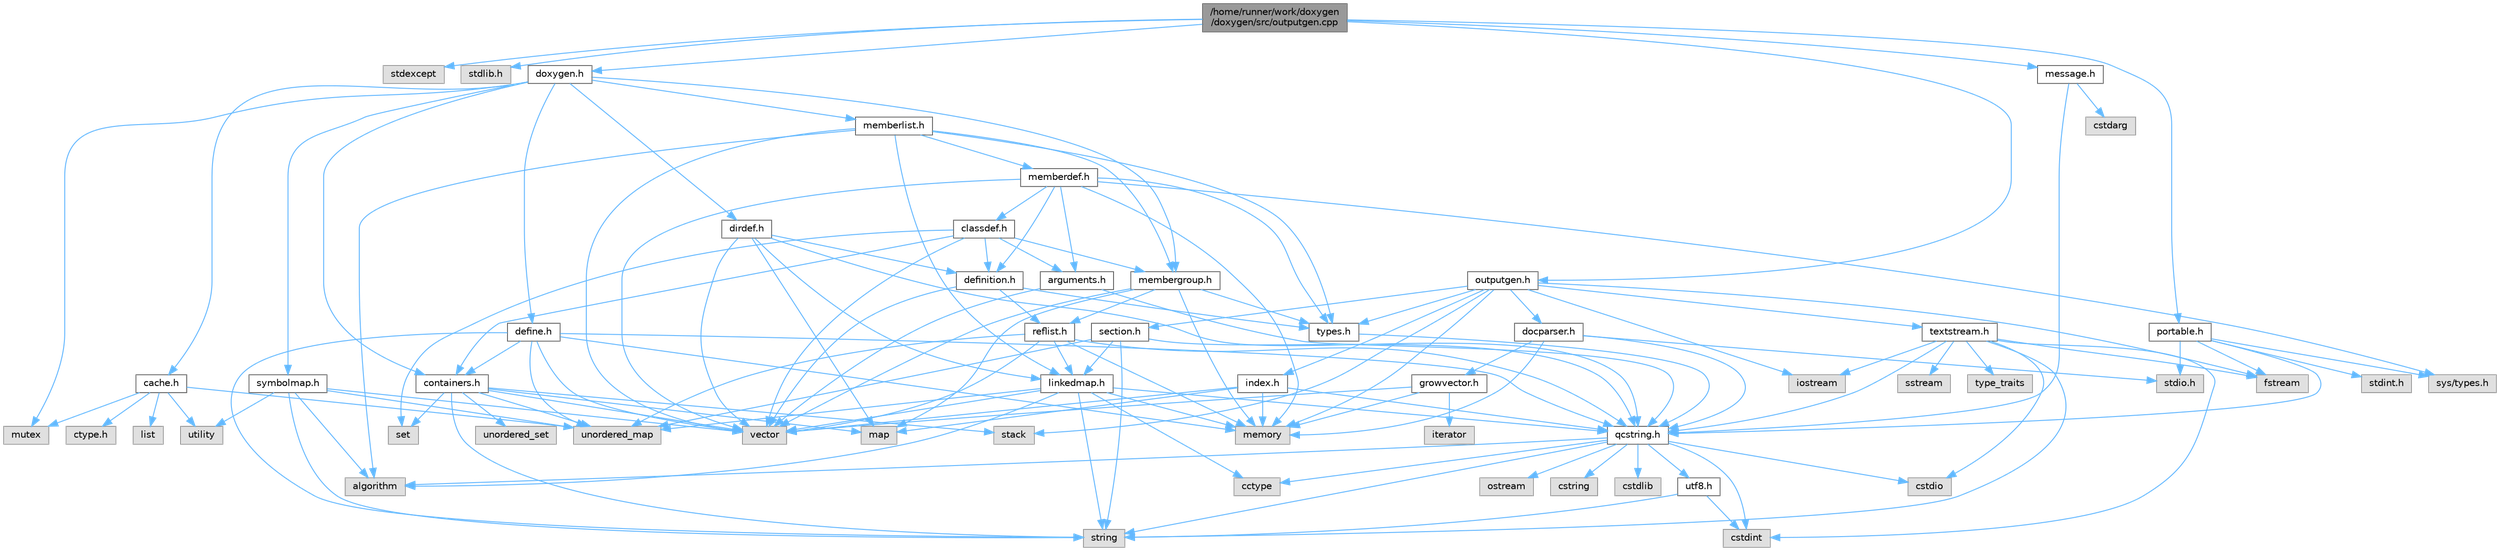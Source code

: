 digraph "/home/runner/work/doxygen/doxygen/src/outputgen.cpp"
{
 // INTERACTIVE_SVG=YES
 // LATEX_PDF_SIZE
  bgcolor="transparent";
  edge [fontname=Helvetica,fontsize=10,labelfontname=Helvetica,labelfontsize=10];
  node [fontname=Helvetica,fontsize=10,shape=box,height=0.2,width=0.4];
  Node1 [id="Node000001",label="/home/runner/work/doxygen\l/doxygen/src/outputgen.cpp",height=0.2,width=0.4,color="gray40", fillcolor="grey60", style="filled", fontcolor="black",tooltip=" "];
  Node1 -> Node2 [id="edge1_Node000001_Node000002",color="steelblue1",style="solid",tooltip=" "];
  Node2 [id="Node000002",label="stdexcept",height=0.2,width=0.4,color="grey60", fillcolor="#E0E0E0", style="filled",tooltip=" "];
  Node1 -> Node3 [id="edge2_Node000001_Node000003",color="steelblue1",style="solid",tooltip=" "];
  Node3 [id="Node000003",label="stdlib.h",height=0.2,width=0.4,color="grey60", fillcolor="#E0E0E0", style="filled",tooltip=" "];
  Node1 -> Node4 [id="edge3_Node000001_Node000004",color="steelblue1",style="solid",tooltip=" "];
  Node4 [id="Node000004",label="doxygen.h",height=0.2,width=0.4,color="grey40", fillcolor="white", style="filled",URL="$d1/da1/doxygen_8h.html",tooltip=" "];
  Node4 -> Node5 [id="edge4_Node000004_Node000005",color="steelblue1",style="solid",tooltip=" "];
  Node5 [id="Node000005",label="mutex",height=0.2,width=0.4,color="grey60", fillcolor="#E0E0E0", style="filled",tooltip=" "];
  Node4 -> Node6 [id="edge5_Node000004_Node000006",color="steelblue1",style="solid",tooltip=" "];
  Node6 [id="Node000006",label="containers.h",height=0.2,width=0.4,color="grey40", fillcolor="white", style="filled",URL="$d5/d75/containers_8h.html",tooltip=" "];
  Node6 -> Node7 [id="edge6_Node000006_Node000007",color="steelblue1",style="solid",tooltip=" "];
  Node7 [id="Node000007",label="vector",height=0.2,width=0.4,color="grey60", fillcolor="#E0E0E0", style="filled",tooltip=" "];
  Node6 -> Node8 [id="edge7_Node000006_Node000008",color="steelblue1",style="solid",tooltip=" "];
  Node8 [id="Node000008",label="string",height=0.2,width=0.4,color="grey60", fillcolor="#E0E0E0", style="filled",tooltip=" "];
  Node6 -> Node9 [id="edge8_Node000006_Node000009",color="steelblue1",style="solid",tooltip=" "];
  Node9 [id="Node000009",label="set",height=0.2,width=0.4,color="grey60", fillcolor="#E0E0E0", style="filled",tooltip=" "];
  Node6 -> Node10 [id="edge9_Node000006_Node000010",color="steelblue1",style="solid",tooltip=" "];
  Node10 [id="Node000010",label="map",height=0.2,width=0.4,color="grey60", fillcolor="#E0E0E0", style="filled",tooltip=" "];
  Node6 -> Node11 [id="edge10_Node000006_Node000011",color="steelblue1",style="solid",tooltip=" "];
  Node11 [id="Node000011",label="unordered_set",height=0.2,width=0.4,color="grey60", fillcolor="#E0E0E0", style="filled",tooltip=" "];
  Node6 -> Node12 [id="edge11_Node000006_Node000012",color="steelblue1",style="solid",tooltip=" "];
  Node12 [id="Node000012",label="unordered_map",height=0.2,width=0.4,color="grey60", fillcolor="#E0E0E0", style="filled",tooltip=" "];
  Node6 -> Node13 [id="edge12_Node000006_Node000013",color="steelblue1",style="solid",tooltip=" "];
  Node13 [id="Node000013",label="stack",height=0.2,width=0.4,color="grey60", fillcolor="#E0E0E0", style="filled",tooltip=" "];
  Node4 -> Node14 [id="edge13_Node000004_Node000014",color="steelblue1",style="solid",tooltip=" "];
  Node14 [id="Node000014",label="membergroup.h",height=0.2,width=0.4,color="grey40", fillcolor="white", style="filled",URL="$d9/d11/membergroup_8h.html",tooltip=" "];
  Node14 -> Node7 [id="edge14_Node000014_Node000007",color="steelblue1",style="solid",tooltip=" "];
  Node14 -> Node10 [id="edge15_Node000014_Node000010",color="steelblue1",style="solid",tooltip=" "];
  Node14 -> Node15 [id="edge16_Node000014_Node000015",color="steelblue1",style="solid",tooltip=" "];
  Node15 [id="Node000015",label="memory",height=0.2,width=0.4,color="grey60", fillcolor="#E0E0E0", style="filled",tooltip=" "];
  Node14 -> Node16 [id="edge17_Node000014_Node000016",color="steelblue1",style="solid",tooltip=" "];
  Node16 [id="Node000016",label="types.h",height=0.2,width=0.4,color="grey40", fillcolor="white", style="filled",URL="$d9/d49/types_8h.html",tooltip="This file contains a number of basic enums and types."];
  Node16 -> Node17 [id="edge18_Node000016_Node000017",color="steelblue1",style="solid",tooltip=" "];
  Node17 [id="Node000017",label="qcstring.h",height=0.2,width=0.4,color="grey40", fillcolor="white", style="filled",URL="$d7/d5c/qcstring_8h.html",tooltip=" "];
  Node17 -> Node8 [id="edge19_Node000017_Node000008",color="steelblue1",style="solid",tooltip=" "];
  Node17 -> Node18 [id="edge20_Node000017_Node000018",color="steelblue1",style="solid",tooltip=" "];
  Node18 [id="Node000018",label="algorithm",height=0.2,width=0.4,color="grey60", fillcolor="#E0E0E0", style="filled",tooltip=" "];
  Node17 -> Node19 [id="edge21_Node000017_Node000019",color="steelblue1",style="solid",tooltip=" "];
  Node19 [id="Node000019",label="cctype",height=0.2,width=0.4,color="grey60", fillcolor="#E0E0E0", style="filled",tooltip=" "];
  Node17 -> Node20 [id="edge22_Node000017_Node000020",color="steelblue1",style="solid",tooltip=" "];
  Node20 [id="Node000020",label="cstring",height=0.2,width=0.4,color="grey60", fillcolor="#E0E0E0", style="filled",tooltip=" "];
  Node17 -> Node21 [id="edge23_Node000017_Node000021",color="steelblue1",style="solid",tooltip=" "];
  Node21 [id="Node000021",label="cstdio",height=0.2,width=0.4,color="grey60", fillcolor="#E0E0E0", style="filled",tooltip=" "];
  Node17 -> Node22 [id="edge24_Node000017_Node000022",color="steelblue1",style="solid",tooltip=" "];
  Node22 [id="Node000022",label="cstdlib",height=0.2,width=0.4,color="grey60", fillcolor="#E0E0E0", style="filled",tooltip=" "];
  Node17 -> Node23 [id="edge25_Node000017_Node000023",color="steelblue1",style="solid",tooltip=" "];
  Node23 [id="Node000023",label="cstdint",height=0.2,width=0.4,color="grey60", fillcolor="#E0E0E0", style="filled",tooltip=" "];
  Node17 -> Node24 [id="edge26_Node000017_Node000024",color="steelblue1",style="solid",tooltip=" "];
  Node24 [id="Node000024",label="ostream",height=0.2,width=0.4,color="grey60", fillcolor="#E0E0E0", style="filled",tooltip=" "];
  Node17 -> Node25 [id="edge27_Node000017_Node000025",color="steelblue1",style="solid",tooltip=" "];
  Node25 [id="Node000025",label="utf8.h",height=0.2,width=0.4,color="grey40", fillcolor="white", style="filled",URL="$db/d7c/utf8_8h.html",tooltip="Various UTF8 related helper functions."];
  Node25 -> Node23 [id="edge28_Node000025_Node000023",color="steelblue1",style="solid",tooltip=" "];
  Node25 -> Node8 [id="edge29_Node000025_Node000008",color="steelblue1",style="solid",tooltip=" "];
  Node14 -> Node26 [id="edge30_Node000014_Node000026",color="steelblue1",style="solid",tooltip=" "];
  Node26 [id="Node000026",label="reflist.h",height=0.2,width=0.4,color="grey40", fillcolor="white", style="filled",URL="$d1/d02/reflist_8h.html",tooltip=" "];
  Node26 -> Node7 [id="edge31_Node000026_Node000007",color="steelblue1",style="solid",tooltip=" "];
  Node26 -> Node12 [id="edge32_Node000026_Node000012",color="steelblue1",style="solid",tooltip=" "];
  Node26 -> Node15 [id="edge33_Node000026_Node000015",color="steelblue1",style="solid",tooltip=" "];
  Node26 -> Node17 [id="edge34_Node000026_Node000017",color="steelblue1",style="solid",tooltip=" "];
  Node26 -> Node27 [id="edge35_Node000026_Node000027",color="steelblue1",style="solid",tooltip=" "];
  Node27 [id="Node000027",label="linkedmap.h",height=0.2,width=0.4,color="grey40", fillcolor="white", style="filled",URL="$da/de1/linkedmap_8h.html",tooltip=" "];
  Node27 -> Node12 [id="edge36_Node000027_Node000012",color="steelblue1",style="solid",tooltip=" "];
  Node27 -> Node7 [id="edge37_Node000027_Node000007",color="steelblue1",style="solid",tooltip=" "];
  Node27 -> Node15 [id="edge38_Node000027_Node000015",color="steelblue1",style="solid",tooltip=" "];
  Node27 -> Node8 [id="edge39_Node000027_Node000008",color="steelblue1",style="solid",tooltip=" "];
  Node27 -> Node18 [id="edge40_Node000027_Node000018",color="steelblue1",style="solid",tooltip=" "];
  Node27 -> Node19 [id="edge41_Node000027_Node000019",color="steelblue1",style="solid",tooltip=" "];
  Node27 -> Node17 [id="edge42_Node000027_Node000017",color="steelblue1",style="solid",tooltip=" "];
  Node4 -> Node28 [id="edge43_Node000004_Node000028",color="steelblue1",style="solid",tooltip=" "];
  Node28 [id="Node000028",label="dirdef.h",height=0.2,width=0.4,color="grey40", fillcolor="white", style="filled",URL="$d6/d15/dirdef_8h.html",tooltip=" "];
  Node28 -> Node7 [id="edge44_Node000028_Node000007",color="steelblue1",style="solid",tooltip=" "];
  Node28 -> Node10 [id="edge45_Node000028_Node000010",color="steelblue1",style="solid",tooltip=" "];
  Node28 -> Node17 [id="edge46_Node000028_Node000017",color="steelblue1",style="solid",tooltip=" "];
  Node28 -> Node27 [id="edge47_Node000028_Node000027",color="steelblue1",style="solid",tooltip=" "];
  Node28 -> Node29 [id="edge48_Node000028_Node000029",color="steelblue1",style="solid",tooltip=" "];
  Node29 [id="Node000029",label="definition.h",height=0.2,width=0.4,color="grey40", fillcolor="white", style="filled",URL="$df/da1/definition_8h.html",tooltip=" "];
  Node29 -> Node7 [id="edge49_Node000029_Node000007",color="steelblue1",style="solid",tooltip=" "];
  Node29 -> Node16 [id="edge50_Node000029_Node000016",color="steelblue1",style="solid",tooltip=" "];
  Node29 -> Node26 [id="edge51_Node000029_Node000026",color="steelblue1",style="solid",tooltip=" "];
  Node4 -> Node30 [id="edge52_Node000004_Node000030",color="steelblue1",style="solid",tooltip=" "];
  Node30 [id="Node000030",label="memberlist.h",height=0.2,width=0.4,color="grey40", fillcolor="white", style="filled",URL="$dd/d78/memberlist_8h.html",tooltip=" "];
  Node30 -> Node7 [id="edge53_Node000030_Node000007",color="steelblue1",style="solid",tooltip=" "];
  Node30 -> Node18 [id="edge54_Node000030_Node000018",color="steelblue1",style="solid",tooltip=" "];
  Node30 -> Node31 [id="edge55_Node000030_Node000031",color="steelblue1",style="solid",tooltip=" "];
  Node31 [id="Node000031",label="memberdef.h",height=0.2,width=0.4,color="grey40", fillcolor="white", style="filled",URL="$d4/d46/memberdef_8h.html",tooltip=" "];
  Node31 -> Node7 [id="edge56_Node000031_Node000007",color="steelblue1",style="solid",tooltip=" "];
  Node31 -> Node15 [id="edge57_Node000031_Node000015",color="steelblue1",style="solid",tooltip=" "];
  Node31 -> Node32 [id="edge58_Node000031_Node000032",color="steelblue1",style="solid",tooltip=" "];
  Node32 [id="Node000032",label="sys/types.h",height=0.2,width=0.4,color="grey60", fillcolor="#E0E0E0", style="filled",tooltip=" "];
  Node31 -> Node16 [id="edge59_Node000031_Node000016",color="steelblue1",style="solid",tooltip=" "];
  Node31 -> Node29 [id="edge60_Node000031_Node000029",color="steelblue1",style="solid",tooltip=" "];
  Node31 -> Node33 [id="edge61_Node000031_Node000033",color="steelblue1",style="solid",tooltip=" "];
  Node33 [id="Node000033",label="arguments.h",height=0.2,width=0.4,color="grey40", fillcolor="white", style="filled",URL="$df/d9b/arguments_8h.html",tooltip=" "];
  Node33 -> Node7 [id="edge62_Node000033_Node000007",color="steelblue1",style="solid",tooltip=" "];
  Node33 -> Node17 [id="edge63_Node000033_Node000017",color="steelblue1",style="solid",tooltip=" "];
  Node31 -> Node34 [id="edge64_Node000031_Node000034",color="steelblue1",style="solid",tooltip=" "];
  Node34 [id="Node000034",label="classdef.h",height=0.2,width=0.4,color="grey40", fillcolor="white", style="filled",URL="$d1/da6/classdef_8h.html",tooltip=" "];
  Node34 -> Node7 [id="edge65_Node000034_Node000007",color="steelblue1",style="solid",tooltip=" "];
  Node34 -> Node9 [id="edge66_Node000034_Node000009",color="steelblue1",style="solid",tooltip=" "];
  Node34 -> Node6 [id="edge67_Node000034_Node000006",color="steelblue1",style="solid",tooltip=" "];
  Node34 -> Node29 [id="edge68_Node000034_Node000029",color="steelblue1",style="solid",tooltip=" "];
  Node34 -> Node33 [id="edge69_Node000034_Node000033",color="steelblue1",style="solid",tooltip=" "];
  Node34 -> Node14 [id="edge70_Node000034_Node000014",color="steelblue1",style="solid",tooltip=" "];
  Node30 -> Node27 [id="edge71_Node000030_Node000027",color="steelblue1",style="solid",tooltip=" "];
  Node30 -> Node16 [id="edge72_Node000030_Node000016",color="steelblue1",style="solid",tooltip=" "];
  Node30 -> Node14 [id="edge73_Node000030_Node000014",color="steelblue1",style="solid",tooltip=" "];
  Node4 -> Node35 [id="edge74_Node000004_Node000035",color="steelblue1",style="solid",tooltip=" "];
  Node35 [id="Node000035",label="define.h",height=0.2,width=0.4,color="grey40", fillcolor="white", style="filled",URL="$df/d67/define_8h.html",tooltip=" "];
  Node35 -> Node7 [id="edge75_Node000035_Node000007",color="steelblue1",style="solid",tooltip=" "];
  Node35 -> Node15 [id="edge76_Node000035_Node000015",color="steelblue1",style="solid",tooltip=" "];
  Node35 -> Node8 [id="edge77_Node000035_Node000008",color="steelblue1",style="solid",tooltip=" "];
  Node35 -> Node12 [id="edge78_Node000035_Node000012",color="steelblue1",style="solid",tooltip=" "];
  Node35 -> Node17 [id="edge79_Node000035_Node000017",color="steelblue1",style="solid",tooltip=" "];
  Node35 -> Node6 [id="edge80_Node000035_Node000006",color="steelblue1",style="solid",tooltip=" "];
  Node4 -> Node36 [id="edge81_Node000004_Node000036",color="steelblue1",style="solid",tooltip=" "];
  Node36 [id="Node000036",label="cache.h",height=0.2,width=0.4,color="grey40", fillcolor="white", style="filled",URL="$d3/d26/cache_8h.html",tooltip=" "];
  Node36 -> Node37 [id="edge82_Node000036_Node000037",color="steelblue1",style="solid",tooltip=" "];
  Node37 [id="Node000037",label="list",height=0.2,width=0.4,color="grey60", fillcolor="#E0E0E0", style="filled",tooltip=" "];
  Node36 -> Node12 [id="edge83_Node000036_Node000012",color="steelblue1",style="solid",tooltip=" "];
  Node36 -> Node5 [id="edge84_Node000036_Node000005",color="steelblue1",style="solid",tooltip=" "];
  Node36 -> Node38 [id="edge85_Node000036_Node000038",color="steelblue1",style="solid",tooltip=" "];
  Node38 [id="Node000038",label="utility",height=0.2,width=0.4,color="grey60", fillcolor="#E0E0E0", style="filled",tooltip=" "];
  Node36 -> Node39 [id="edge86_Node000036_Node000039",color="steelblue1",style="solid",tooltip=" "];
  Node39 [id="Node000039",label="ctype.h",height=0.2,width=0.4,color="grey60", fillcolor="#E0E0E0", style="filled",tooltip=" "];
  Node4 -> Node40 [id="edge87_Node000004_Node000040",color="steelblue1",style="solid",tooltip=" "];
  Node40 [id="Node000040",label="symbolmap.h",height=0.2,width=0.4,color="grey40", fillcolor="white", style="filled",URL="$d7/ddd/symbolmap_8h.html",tooltip=" "];
  Node40 -> Node18 [id="edge88_Node000040_Node000018",color="steelblue1",style="solid",tooltip=" "];
  Node40 -> Node12 [id="edge89_Node000040_Node000012",color="steelblue1",style="solid",tooltip=" "];
  Node40 -> Node7 [id="edge90_Node000040_Node000007",color="steelblue1",style="solid",tooltip=" "];
  Node40 -> Node8 [id="edge91_Node000040_Node000008",color="steelblue1",style="solid",tooltip=" "];
  Node40 -> Node38 [id="edge92_Node000040_Node000038",color="steelblue1",style="solid",tooltip=" "];
  Node1 -> Node41 [id="edge93_Node000001_Node000041",color="steelblue1",style="solid",tooltip=" "];
  Node41 [id="Node000041",label="outputgen.h",height=0.2,width=0.4,color="grey40", fillcolor="white", style="filled",URL="$df/d06/outputgen_8h.html",tooltip=" "];
  Node41 -> Node15 [id="edge94_Node000041_Node000015",color="steelblue1",style="solid",tooltip=" "];
  Node41 -> Node13 [id="edge95_Node000041_Node000013",color="steelblue1",style="solid",tooltip=" "];
  Node41 -> Node42 [id="edge96_Node000041_Node000042",color="steelblue1",style="solid",tooltip=" "];
  Node42 [id="Node000042",label="iostream",height=0.2,width=0.4,color="grey60", fillcolor="#E0E0E0", style="filled",tooltip=" "];
  Node41 -> Node43 [id="edge97_Node000041_Node000043",color="steelblue1",style="solid",tooltip=" "];
  Node43 [id="Node000043",label="fstream",height=0.2,width=0.4,color="grey60", fillcolor="#E0E0E0", style="filled",tooltip=" "];
  Node41 -> Node16 [id="edge98_Node000041_Node000016",color="steelblue1",style="solid",tooltip=" "];
  Node41 -> Node44 [id="edge99_Node000041_Node000044",color="steelblue1",style="solid",tooltip=" "];
  Node44 [id="Node000044",label="index.h",height=0.2,width=0.4,color="grey40", fillcolor="white", style="filled",URL="$d1/db5/index_8h.html",tooltip=" "];
  Node44 -> Node15 [id="edge100_Node000044_Node000015",color="steelblue1",style="solid",tooltip=" "];
  Node44 -> Node7 [id="edge101_Node000044_Node000007",color="steelblue1",style="solid",tooltip=" "];
  Node44 -> Node10 [id="edge102_Node000044_Node000010",color="steelblue1",style="solid",tooltip=" "];
  Node44 -> Node17 [id="edge103_Node000044_Node000017",color="steelblue1",style="solid",tooltip=" "];
  Node41 -> Node45 [id="edge104_Node000041_Node000045",color="steelblue1",style="solid",tooltip=" "];
  Node45 [id="Node000045",label="section.h",height=0.2,width=0.4,color="grey40", fillcolor="white", style="filled",URL="$d1/d2a/section_8h.html",tooltip=" "];
  Node45 -> Node8 [id="edge105_Node000045_Node000008",color="steelblue1",style="solid",tooltip=" "];
  Node45 -> Node12 [id="edge106_Node000045_Node000012",color="steelblue1",style="solid",tooltip=" "];
  Node45 -> Node17 [id="edge107_Node000045_Node000017",color="steelblue1",style="solid",tooltip=" "];
  Node45 -> Node27 [id="edge108_Node000045_Node000027",color="steelblue1",style="solid",tooltip=" "];
  Node41 -> Node46 [id="edge109_Node000041_Node000046",color="steelblue1",style="solid",tooltip=" "];
  Node46 [id="Node000046",label="textstream.h",height=0.2,width=0.4,color="grey40", fillcolor="white", style="filled",URL="$d4/d7d/textstream_8h.html",tooltip=" "];
  Node46 -> Node8 [id="edge110_Node000046_Node000008",color="steelblue1",style="solid",tooltip=" "];
  Node46 -> Node42 [id="edge111_Node000046_Node000042",color="steelblue1",style="solid",tooltip=" "];
  Node46 -> Node47 [id="edge112_Node000046_Node000047",color="steelblue1",style="solid",tooltip=" "];
  Node47 [id="Node000047",label="sstream",height=0.2,width=0.4,color="grey60", fillcolor="#E0E0E0", style="filled",tooltip=" "];
  Node46 -> Node23 [id="edge113_Node000046_Node000023",color="steelblue1",style="solid",tooltip=" "];
  Node46 -> Node21 [id="edge114_Node000046_Node000021",color="steelblue1",style="solid",tooltip=" "];
  Node46 -> Node43 [id="edge115_Node000046_Node000043",color="steelblue1",style="solid",tooltip=" "];
  Node46 -> Node48 [id="edge116_Node000046_Node000048",color="steelblue1",style="solid",tooltip=" "];
  Node48 [id="Node000048",label="type_traits",height=0.2,width=0.4,color="grey60", fillcolor="#E0E0E0", style="filled",tooltip=" "];
  Node46 -> Node17 [id="edge117_Node000046_Node000017",color="steelblue1",style="solid",tooltip=" "];
  Node41 -> Node49 [id="edge118_Node000041_Node000049",color="steelblue1",style="solid",tooltip=" "];
  Node49 [id="Node000049",label="docparser.h",height=0.2,width=0.4,color="grey40", fillcolor="white", style="filled",URL="$de/d9c/docparser_8h.html",tooltip=" "];
  Node49 -> Node50 [id="edge119_Node000049_Node000050",color="steelblue1",style="solid",tooltip=" "];
  Node50 [id="Node000050",label="stdio.h",height=0.2,width=0.4,color="grey60", fillcolor="#E0E0E0", style="filled",tooltip=" "];
  Node49 -> Node15 [id="edge120_Node000049_Node000015",color="steelblue1",style="solid",tooltip=" "];
  Node49 -> Node17 [id="edge121_Node000049_Node000017",color="steelblue1",style="solid",tooltip=" "];
  Node49 -> Node51 [id="edge122_Node000049_Node000051",color="steelblue1",style="solid",tooltip=" "];
  Node51 [id="Node000051",label="growvector.h",height=0.2,width=0.4,color="grey40", fillcolor="white", style="filled",URL="$d7/d50/growvector_8h.html",tooltip=" "];
  Node51 -> Node7 [id="edge123_Node000051_Node000007",color="steelblue1",style="solid",tooltip=" "];
  Node51 -> Node15 [id="edge124_Node000051_Node000015",color="steelblue1",style="solid",tooltip=" "];
  Node51 -> Node52 [id="edge125_Node000051_Node000052",color="steelblue1",style="solid",tooltip=" "];
  Node52 [id="Node000052",label="iterator",height=0.2,width=0.4,color="grey60", fillcolor="#E0E0E0", style="filled",tooltip=" "];
  Node1 -> Node53 [id="edge126_Node000001_Node000053",color="steelblue1",style="solid",tooltip=" "];
  Node53 [id="Node000053",label="message.h",height=0.2,width=0.4,color="grey40", fillcolor="white", style="filled",URL="$d2/d0d/message_8h.html",tooltip=" "];
  Node53 -> Node54 [id="edge127_Node000053_Node000054",color="steelblue1",style="solid",tooltip=" "];
  Node54 [id="Node000054",label="cstdarg",height=0.2,width=0.4,color="grey60", fillcolor="#E0E0E0", style="filled",tooltip=" "];
  Node53 -> Node17 [id="edge128_Node000053_Node000017",color="steelblue1",style="solid",tooltip=" "];
  Node1 -> Node55 [id="edge129_Node000001_Node000055",color="steelblue1",style="solid",tooltip=" "];
  Node55 [id="Node000055",label="portable.h",height=0.2,width=0.4,color="grey40", fillcolor="white", style="filled",URL="$d2/de2/portable_8h.html",tooltip="Portable versions of functions that are platform dependent."];
  Node55 -> Node50 [id="edge130_Node000055_Node000050",color="steelblue1",style="solid",tooltip=" "];
  Node55 -> Node32 [id="edge131_Node000055_Node000032",color="steelblue1",style="solid",tooltip=" "];
  Node55 -> Node56 [id="edge132_Node000055_Node000056",color="steelblue1",style="solid",tooltip=" "];
  Node56 [id="Node000056",label="stdint.h",height=0.2,width=0.4,color="grey60", fillcolor="#E0E0E0", style="filled",tooltip=" "];
  Node55 -> Node43 [id="edge133_Node000055_Node000043",color="steelblue1",style="solid",tooltip=" "];
  Node55 -> Node17 [id="edge134_Node000055_Node000017",color="steelblue1",style="solid",tooltip=" "];
}
